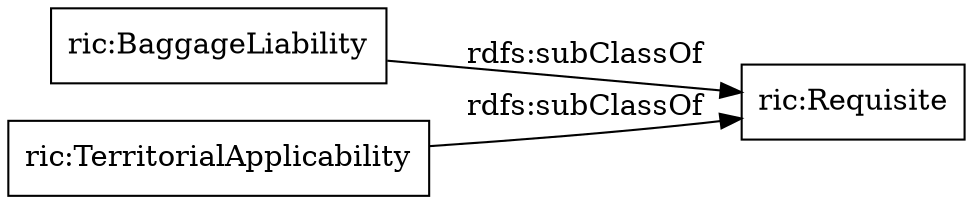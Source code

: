 digraph ar2dtool_diagram { 
rankdir=LR;
size="1000"
node [shape = rectangle, color="black"]; "ric:BaggageLiability" "ric:TerritorialApplicability" "ric:Requisite" ; /*classes style*/
	"ric:TerritorialApplicability" -> "ric:Requisite" [ label = "rdfs:subClassOf" ];
	"ric:BaggageLiability" -> "ric:Requisite" [ label = "rdfs:subClassOf" ];

}
